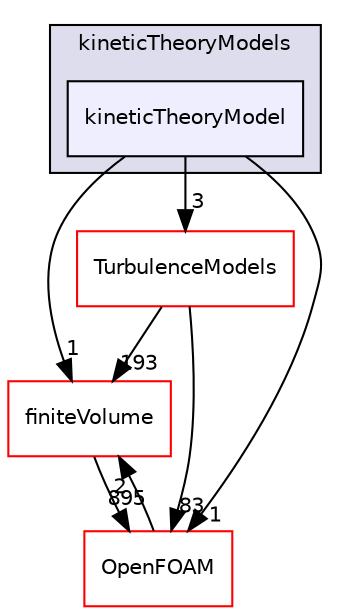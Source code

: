 digraph "src/phaseSystemModels/reactingEulerFoam/reactingTwoPhaseEulerFoam/twoPhaseCompressibleTurbulenceModels/kineticTheoryModels/kineticTheoryModel" {
  bgcolor=transparent;
  compound=true
  node [ fontsize="10", fontname="Helvetica"];
  edge [ labelfontsize="10", labelfontname="Helvetica"];
  subgraph clusterdir_b59ca26c062c0c174b35a1414a45772a {
    graph [ bgcolor="#ddddee", pencolor="black", label="kineticTheoryModels" fontname="Helvetica", fontsize="10", URL="dir_b59ca26c062c0c174b35a1414a45772a.html"]
  dir_0d209c3586537d46e6e51218c28f23dd [shape=box, label="kineticTheoryModel", style="filled", fillcolor="#eeeeff", pencolor="black", URL="dir_0d209c3586537d46e6e51218c28f23dd.html"];
  }
  dir_9bd15774b555cf7259a6fa18f99fe99b [shape=box label="finiteVolume" color="red" URL="dir_9bd15774b555cf7259a6fa18f99fe99b.html"];
  dir_1eda626aeac0f0ad2848c36acaa5d501 [shape=box label="TurbulenceModels" color="red" URL="dir_1eda626aeac0f0ad2848c36acaa5d501.html"];
  dir_c5473ff19b20e6ec4dfe5c310b3778a8 [shape=box label="OpenFOAM" color="red" URL="dir_c5473ff19b20e6ec4dfe5c310b3778a8.html"];
  dir_9bd15774b555cf7259a6fa18f99fe99b->dir_c5473ff19b20e6ec4dfe5c310b3778a8 [headlabel="895", labeldistance=1.5 headhref="dir_000814_002151.html"];
  dir_1eda626aeac0f0ad2848c36acaa5d501->dir_9bd15774b555cf7259a6fa18f99fe99b [headlabel="193", labeldistance=1.5 headhref="dir_002933_000814.html"];
  dir_1eda626aeac0f0ad2848c36acaa5d501->dir_c5473ff19b20e6ec4dfe5c310b3778a8 [headlabel="83", labeldistance=1.5 headhref="dir_002933_002151.html"];
  dir_0d209c3586537d46e6e51218c28f23dd->dir_9bd15774b555cf7259a6fa18f99fe99b [headlabel="1", labeldistance=1.5 headhref="dir_003341_000814.html"];
  dir_0d209c3586537d46e6e51218c28f23dd->dir_1eda626aeac0f0ad2848c36acaa5d501 [headlabel="3", labeldistance=1.5 headhref="dir_003341_002933.html"];
  dir_0d209c3586537d46e6e51218c28f23dd->dir_c5473ff19b20e6ec4dfe5c310b3778a8 [headlabel="1", labeldistance=1.5 headhref="dir_003341_002151.html"];
  dir_c5473ff19b20e6ec4dfe5c310b3778a8->dir_9bd15774b555cf7259a6fa18f99fe99b [headlabel="2", labeldistance=1.5 headhref="dir_002151_000814.html"];
}
